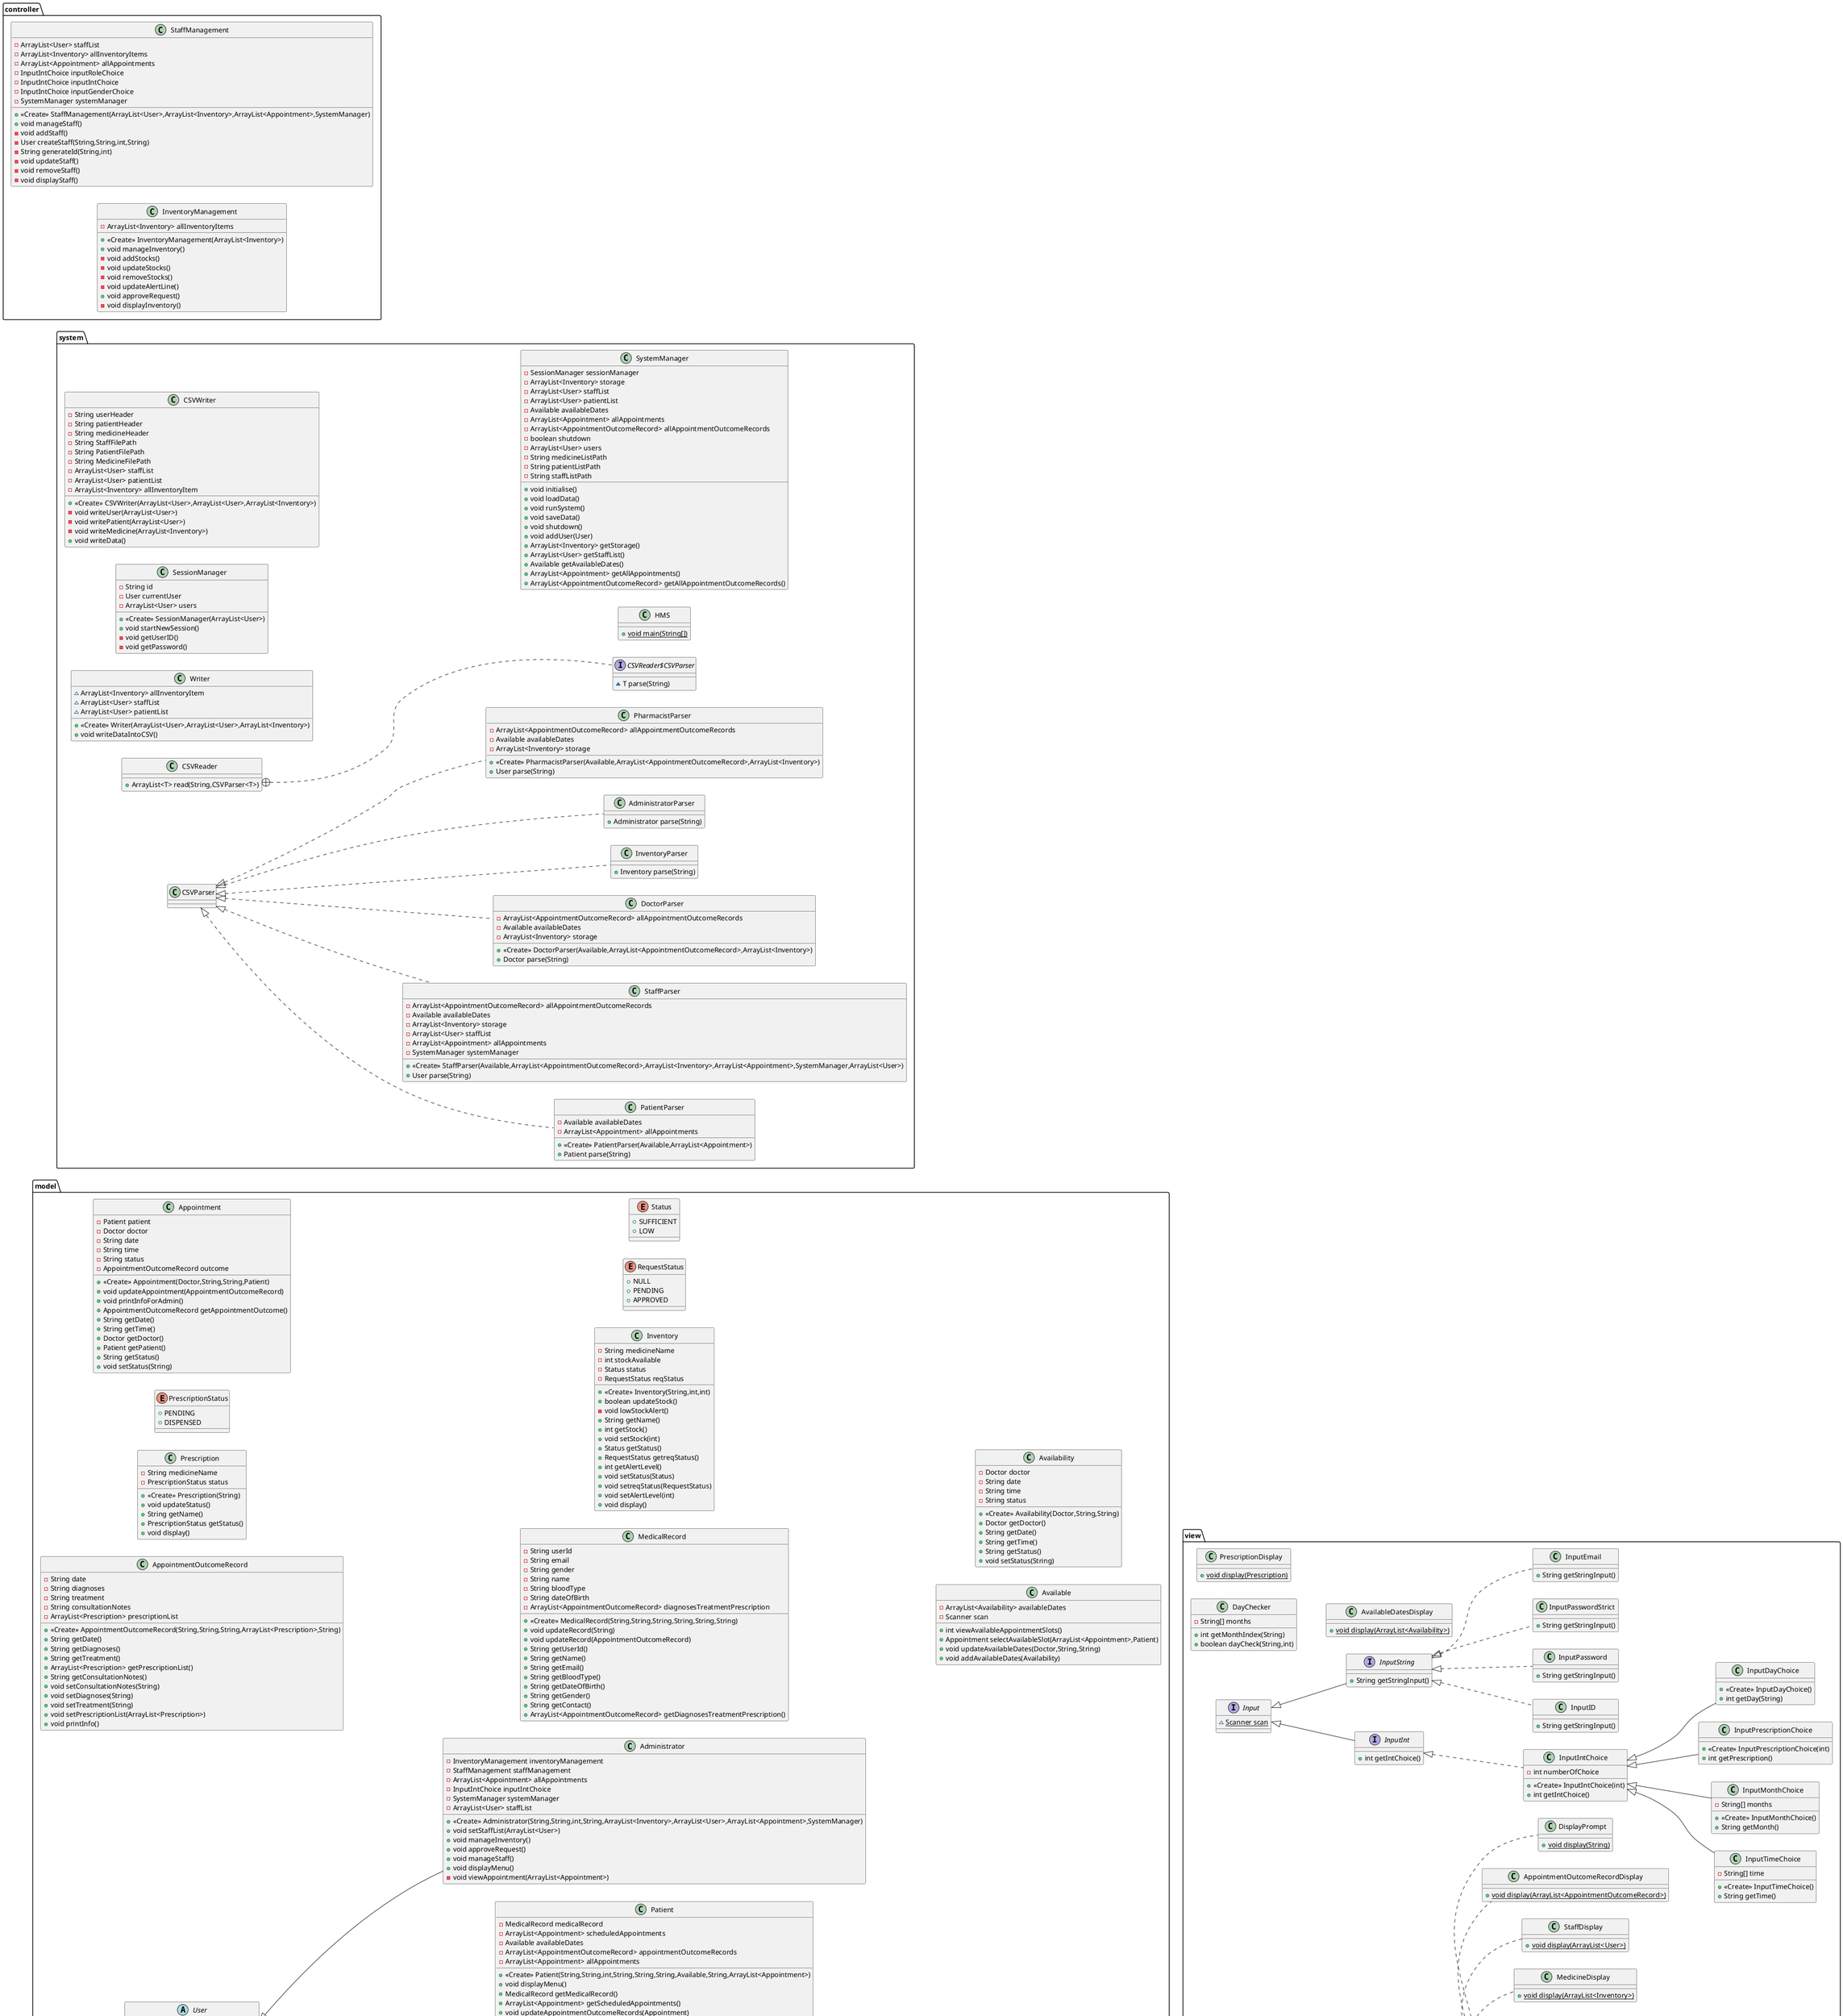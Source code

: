 @startuml
left to right direction
class model.AppointmentOutcomeRecord {
- String date
- String diagnoses
- String treatment
- String consultationNotes
- ArrayList<Prescription> prescriptionList
+ <<Create>> AppointmentOutcomeRecord(String,String,String,ArrayList<Prescription>,String)
+ String getDate()
+ String getDiagnoses()
+ String getTreatment()
+ ArrayList<Prescription> getPrescriptionList()
+ String getConsultationNotes()
+ void setConsultationNotes(String)
+ void setDiagnoses(String)
+ void setTreatment(String)
+ void setPrescriptionList(ArrayList<Prescription>)
+ void printInfo()
}


class system.PatientParser {
- Available availableDates
- ArrayList<Appointment> allAppointments
+ <<Create>> PatientParser(Available,ArrayList<Appointment>)
+ Patient parse(String)
}


class view.UpdatePresriptionStatusMenu {
+ {static} void display()
}

class view.InputTimeChoice {
- String[] time
+ <<Create>> InputTimeChoice()
+ String getTime()
}


class model.Prescription {
- String medicineName
- PrescriptionStatus status
+ <<Create>> Prescription(String)
+ void updateStatus()
+ String getName()
+ PrescriptionStatus getStatus()
+ void display()
}


enum model.PrescriptionStatus {
+  PENDING
+  DISPENSED
}

class view.TimeDisplay {
+ {static} void display()
}

class system.StaffParser {
- ArrayList<AppointmentOutcomeRecord> allAppointmentOutcomeRecords
- Available availableDates
- ArrayList<Inventory> storage
- ArrayList<User> staffList
- ArrayList<Appointment> allAppointments
- SystemManager systemManager
+ <<Create>> StaffParser(Available,ArrayList<AppointmentOutcomeRecord>,ArrayList<Inventory>,ArrayList<Appointment>,SystemManager,ArrayList<User>)
+ User parse(String)
}


class view.EmailUpdateDisplay {
+ {static} void display()
}

interface view.DisplayMenu {
}
abstract class model.User {
- String userId
- String password
- String name
- int age
- String gender
- ArrayList<String> inbox
+ <<Create>> User(String,String,int,String)
+ void showInbox()
+ void sendMessage(User,String)
+ void changePassword(String)
+ String getUserId()
+ String getName()
+ int getAge()
+ String getGender()
+ String getPassword()
+ void setName(String)
+ void setAge(int)
+ void setGender(String)
+ {abstract}void displayMenu()
+ void setStaffList(ArrayList<User>)
}


class controller.StaffManagement {
- ArrayList<User> staffList
- ArrayList<Inventory> allInventoryItems
- ArrayList<Appointment> allAppointments
- InputIntChoice inputRoleChoice
- InputIntChoice inputIntChoice
- InputIntChoice inputGenderChoice
- SystemManager systemManager
+ <<Create>> StaffManagement(ArrayList<User>,ArrayList<Inventory>,ArrayList<Appointment>,SystemManager)
+ void manageStaff()
- void addStaff()
- User createStaff(String,String,int,String)
- String generateId(String,int)
- void updateStaff()
- void removeStaff()
- void displayStaff()
}


class view.DoctorRatingDisplay {
+ {static} void display(Set<Doctor>)
}

class view.DisplayInbox {
+ {static} void display(ArrayList<String>)
}

class system.Writer {
~ ArrayList<Inventory> allInventoryItem
~ ArrayList<User> staffList
~ ArrayList<User> patientList
+ <<Create>> Writer(ArrayList<User>,ArrayList<User>,ArrayList<Inventory>)
+ void writeDataIntoCSV()
}


class view.AppointmentsDisplay {
+ {static} void display(ArrayList<Appointment>)
}

class view.DayChecker {
- String[] months
+ int getMonthIndex(String)
+ boolean dayCheck(String,int)
}


class view.DisplayLog {
+ {static} void display(String)
}

class view.InputMonthChoice {
- String[] months
+ <<Create>> InputMonthChoice()
+ String getMonth()
}


class view.PrescriptionDisplay {
+ {static} void display(Prescription)
}

interface view.InputInt {
+ int getIntChoice()
}

class view.InputPrescriptionChoice {
+ <<Create>> InputPrescriptionChoice(int)
+ int getPrescription()
}

class model.Appointment {
- Patient patient
- Doctor doctor
- String date
- String time
- String status
- AppointmentOutcomeRecord outcome
+ <<Create>> Appointment(Doctor,String,String,Patient)
+ void updateAppointment(AppointmentOutcomeRecord)
+ void printInfoForAdmin()
+ AppointmentOutcomeRecord getAppointmentOutcome()
+ String getDate()
+ String getTime()
+ Doctor getDoctor()
+ Patient getPatient()
+ String getStatus()
+ void setStatus(String)
}


class view.InventoryDisplay {
+ {static} void display(Inventory)
}

class view.DoctorDisplayMenu {
+ {static} void display()
}

class model.Pharmacist {
- Scanner scan
- ArrayList<AppointmentOutcomeRecord> allAppointmentOutcomeRecords
- ArrayList<Inventory> allInventoryItems
- ArrayList<User> staffList
+ <<Create>> Pharmacist(String,String,int,String,Available,ArrayList<AppointmentOutcomeRecord>,ArrayList<Inventory>,ArrayList<User>)
+ void setStaffList(ArrayList<User>)
+ void displayMenu()
+ void viewAppointmentOutcomeRecords()
+ void updatePrescriptionStatus()
- void updateInventory(Prescription)
+ void viewMedicationInventory()
+ void replenishmentRequest()
- User getAdmin()
}


class view.DayDisplay {
+ {static} void display()
}

class view.InputID {
+ String getStringInput()
}

class view.MonthDisplay {
+ {static} void display()
}

class view.MedicalRecordDisplay {
+ {static} void display(MedicalRecord)
}

class system.SessionManager {
- String id
- User currentUser
- ArrayList<User> users
+ <<Create>> SessionManager(ArrayList<User>)
+ void startNewSession()
- void getUserID()
- void getPassword()
}


interface view.Input {
~ {static} Scanner scan
}

class system.DoctorParser {
- ArrayList<AppointmentOutcomeRecord> allAppointmentOutcomeRecords
- Available availableDates
- ArrayList<Inventory> storage
+ <<Create>> DoctorParser(Available,ArrayList<AppointmentOutcomeRecord>,ArrayList<Inventory>)
+ Doctor parse(String)
}


class system.CSVWriter {
- String userHeader
- String patientHeader
- String medicineHeader
- String StaffFilePath
- String PatientFilePath
- String MedicineFilePath
- ArrayList<User> staffList
- ArrayList<User> patientList
- ArrayList<Inventory> allInventoryItem
+ <<Create>> CSVWriter(ArrayList<User>,ArrayList<User>,ArrayList<Inventory>)
- void writeUser(ArrayList<User>)
- void writePatient(ArrayList<User>)
- void writeMedicine(ArrayList<Inventory>)
+ void writeData()
}


class view.InputDayChoice {
+ <<Create>> InputDayChoice()
+ int getDay(String)
}

interface view.Display {
+ {static} void display()
}

class system.HMS {
+ {static} void main(String[])
}

class view.AvailableDatesDisplay {
+ {static} void display(ArrayList<Availability>)
}

class model.Doctor {
- ArrayList<MedicalRecord> patientMedicalRecords
- Available personalSchedule
- Available availableDates
- ArrayList<Appointment> appointmentRequests
- ArrayList<Appointment> upcomingAppointments
- ArrayList<AppointmentOutcomeRecord> allAppointmentOutcomeRecords
- Scanner scan
- ArrayList<Inventory> storage
+ <<Create>> Doctor(String,String,int,String,Available,ArrayList<AppointmentOutcomeRecord>,ArrayList<Inventory>)
+ void displayMenu()
+ void viewPersonalSchedule()
+ void viewPatientMedicalRecords()
+ void updatePatientMedicalRecord()
+ void setAvailability()
+ void incomingAppointment(Appointment)
+ void removeIncommingAppointment(Appointment)
- void updatePatientList()
+ void acceptOrDecline()
+ void viewUpcomingAppointments()
+ void recordAppointmentOutcome()
}


class view.InputPassword {
+ String getStringInput()
}

class view.InputPasswordStrict {
+ String getStringInput()
}

class view.DisplayGender {
+ {static} void display()
}

class view.ReplenishmentRequestMenu {
+ {static} void display()
}

interface view.InputString {
+ String getStringInput()
}

class view.RoleDisplayMenu {
+ {static} void display()
}

class model.Patient {
- MedicalRecord medicalRecord
- ArrayList<Appointment> scheduledAppointments
- Available availableDates
- ArrayList<AppointmentOutcomeRecord> appointmentOutcomeRecords
- ArrayList<Appointment> allAppointments
+ <<Create>> Patient(String,String,int,String,String,String,Available,String,ArrayList<Appointment>)
+ void displayMenu()
+ MedicalRecord getMedicalRecord()
+ ArrayList<Appointment> getScheduledAppointments()
+ void updateAppointmentOutcomeRecords(Appointment)
+ void viewMedicalRecord()
+ void updatePersonalInfo(String)
+ void updatePatientOutcome(AppointmentOutcomeRecord)
+ void viewAppointmentOutcomeRecords()
+ void viewScheduledAppointments()
+ void scheduleAppointment()
+ void rescheduleAppointment()
+ boolean cancelAppointment()
}


class view.StaffMDisplayMenu {
+ {static} void display()
}

class view.MedicineDisplay {
+ {static} void display(ArrayList<Inventory>)
}

class model.Administrator {
- InventoryManagement inventoryManagement
- StaffManagement staffManagement
- ArrayList<Appointment> allAppointments
- InputIntChoice inputIntChoice
- SystemManager systemManager
- ArrayList<User> staffList
+ <<Create>> Administrator(String,String,int,String,ArrayList<Inventory>,ArrayList<User>,ArrayList<Appointment>,SystemManager)
+ void setStaffList(ArrayList<User>)
+ void manageInventory()
+ void approveRequest()
+ void manageStaff()
+ void displayMenu()
- void viewAppointment(ArrayList<Appointment>)
}


class view.StaffDisplay {
+ {static} void display(ArrayList<User>)
}

class model.MedicalRecord {
- String userId
- String email
- String gender
- String name
- String bloodType
- String dateOfBirth
- ArrayList<AppointmentOutcomeRecord> diagnosesTreatmentPrescription
+ <<Create>> MedicalRecord(String,String,String,String,String,String)
+ void updateRecord(String)
+ void updateRecord(AppointmentOutcomeRecord)
+ String getUserId()
+ String getName()
+ String getEmail()
+ String getBloodType()
+ String getDateOfBirth()
+ String getGender()
+ String getContact()
+ ArrayList<AppointmentOutcomeRecord> getDiagnosesTreatmentPrescription()
}


class model.DoctorRating {
+ void updateRating(int)
}

class model.Rating {
- float rating
- int count
+ void updateRating(int)
+ float getRating()
+ int getCount()
+ void setRating(float)
+ void setCount(int)
}


class view.InputEmail {
+ String getStringInput()
}

class model.Inventory {
- String medicineName
- int stockAvailable
- Status status
- RequestStatus reqStatus
+ <<Create>> Inventory(String,int,int)
+ boolean updateStock()
- void lowStockAlert()
+ String getName()
+ int getStock()
+ void setStock(int)
+ Status getStatus()
+ RequestStatus getreqStatus()
+ int getAlertLevel()
+ void setStatus(Status)
+ void setreqStatus(RequestStatus)
+ void setAlertLevel(int)
+ void display()
}


enum model.RequestStatus {
+  NULL
+  PENDING
+  APPROVED
}

enum model.Status {
+  SUFFICIENT
+  LOW
}

class controller.InventoryManagement {
- ArrayList<Inventory> allInventoryItems
+ <<Create>> InventoryManagement(ArrayList<Inventory>)
+ void manageInventory()
- void addStocks()
- void updateStocks()
- void removeStocks()
- void updateAlertLine()
+ void approveRequest()
- void displayInventory()
}


class model.Available {
- ArrayList<Availability> availableDates
- Scanner scan
+ int viewAvailableAppointmentSlots()
+ Appointment selectAvailableSlot(ArrayList<Appointment>,Patient)
+ void updateAvailableDates(Doctor,String,String)
+ void addAvailableDates(Availability)
}


class view.PharmacistDisplayMenu {
+ {static} void display()
}

class view.AppointmentOutcomeRecordDisplay {
+ {static} void display(ArrayList<AppointmentOutcomeRecord>)
}

class system.CSVReader {
+ ArrayList<T> read(String,CSVParser<T>)
}

interface system.CSVReader$CSVParser {
~ T parse(String)
}

interface view.DisplayInfo {
}
class view.InventoryDisplayMenu {
+ {static} void display()
}

class system.InventoryParser {
+ Inventory parse(String)
}

class view.InputIntChoice {
- int numberOfChoice
+ <<Create>> InputIntChoice(int)
+ int getIntChoice()
}


class system.SystemManager {
- SessionManager sessionManager
- ArrayList<Inventory> storage
- ArrayList<User> staffList
- ArrayList<User> patientList
- Available availableDates
- ArrayList<Appointment> allAppointments
- ArrayList<AppointmentOutcomeRecord> allAppointmentOutcomeRecords
- boolean shutdown
- ArrayList<User> users
- String medicineListPath
- String patientListPath
- String staffListPath
+ void initialise()
+ void loadData()
+ void runSystem()
+ void saveData()
+ void shutdown()
+ void addUser(User)
+ ArrayList<Inventory> getStorage()
+ ArrayList<User> getStaffList()
+ Available getAvailableDates()
+ ArrayList<Appointment> getAllAppointments()
+ ArrayList<AppointmentOutcomeRecord> getAllAppointmentOutcomeRecords()
}


class model.Availability {
- Doctor doctor
- String date
- String time
- String status
+ <<Create>> Availability(Doctor,String,String)
+ Doctor getDoctor()
+ String getDate()
+ String getTime()
+ String getStatus()
+ void setStatus(String)
}


class system.AdministratorParser {
+ Administrator parse(String)
}

class view.DisplayPrompt {
+ {static} void display(String)
}

class view.PatientDisplayMenu {
+ {static} void display()
}

class view.AdminDisplayMenu {
+ {static} void display()
}

class system.PharmacistParser {
- ArrayList<AppointmentOutcomeRecord> allAppointmentOutcomeRecords
- Available availableDates
- ArrayList<Inventory> storage
+ <<Create>> PharmacistParser(Available,ArrayList<AppointmentOutcomeRecord>,ArrayList<Inventory>)
+ User parse(String)
}




system.CSVParser <|.. system.PatientParser
view.DisplayMenu <|.. view.UpdatePresriptionStatusMenu
view.InputIntChoice <|-- view.InputTimeChoice
view.DisplayInfo <|.. view.TimeDisplay
system.CSVParser <|.. system.StaffParser
view.DisplayInfo <|.. view.EmailUpdateDisplay
view.Display <|-- view.DisplayMenu
view.DisplayMenu <|.. view.DoctorRatingDisplay
view.DisplayInfo <|.. view.DisplayInbox
view.DisplayInfo <|.. view.AppointmentsDisplay
view.DisplayInfo <|.. view.DisplayLog
view.InputIntChoice <|-- view.InputMonthChoice
view.Input <|-- view.InputInt
view.InputIntChoice <|-- view.InputPrescriptionChoice
view.DisplayInfo <|.. view.InventoryDisplay
view.DisplayMenu <|.. view.DoctorDisplayMenu
model.User <|-- model.Pharmacist
view.DisplayInfo <|.. view.DayDisplay
view.InputString <|.. view.InputID
view.DisplayInfo <|.. view.MonthDisplay
view.DisplayInfo <|.. view.MedicalRecordDisplay
system.CSVParser <|.. system.DoctorParser
view.InputIntChoice <|-- view.InputDayChoice
model.User <|-- model.Doctor
view.InputString <|.. view.InputPassword
view.InputString <|.. view.InputPasswordStrict
view.DisplayMenu <|.. view.DisplayGender
view.DisplayMenu <|.. view.ReplenishmentRequestMenu
view.Input <|-- view.InputString
view.DisplayMenu <|.. view.RoleDisplayMenu
model.User <|-- model.Patient
view.DisplayMenu <|.. view.StaffMDisplayMenu
view.DisplayInfo <|.. view.MedicineDisplay
model.User <|-- model.Administrator
view.DisplayInfo <|.. view.StaffDisplay
model.Rating <|-- model.DoctorRating
view.InputString <|.. view.InputEmail
view.DisplayMenu <|.. view.PharmacistDisplayMenu
view.DisplayInfo <|.. view.AppointmentOutcomeRecordDisplay
system.CSVReader +.. system.CSVReader$CSVParser
view.Display <|-- view.DisplayInfo
view.DisplayMenu <|.. view.InventoryDisplayMenu
system.CSVParser <|.. system.InventoryParser
view.InputInt <|.. view.InputIntChoice
system.CSVParser <|.. system.AdministratorParser
view.DisplayInfo <|.. view.DisplayPrompt
view.DisplayMenu <|.. view.PatientDisplayMenu
view.Display <|.. view.AdminDisplayMenu
system.CSVParser <|.. system.PharmacistParser
@enduml